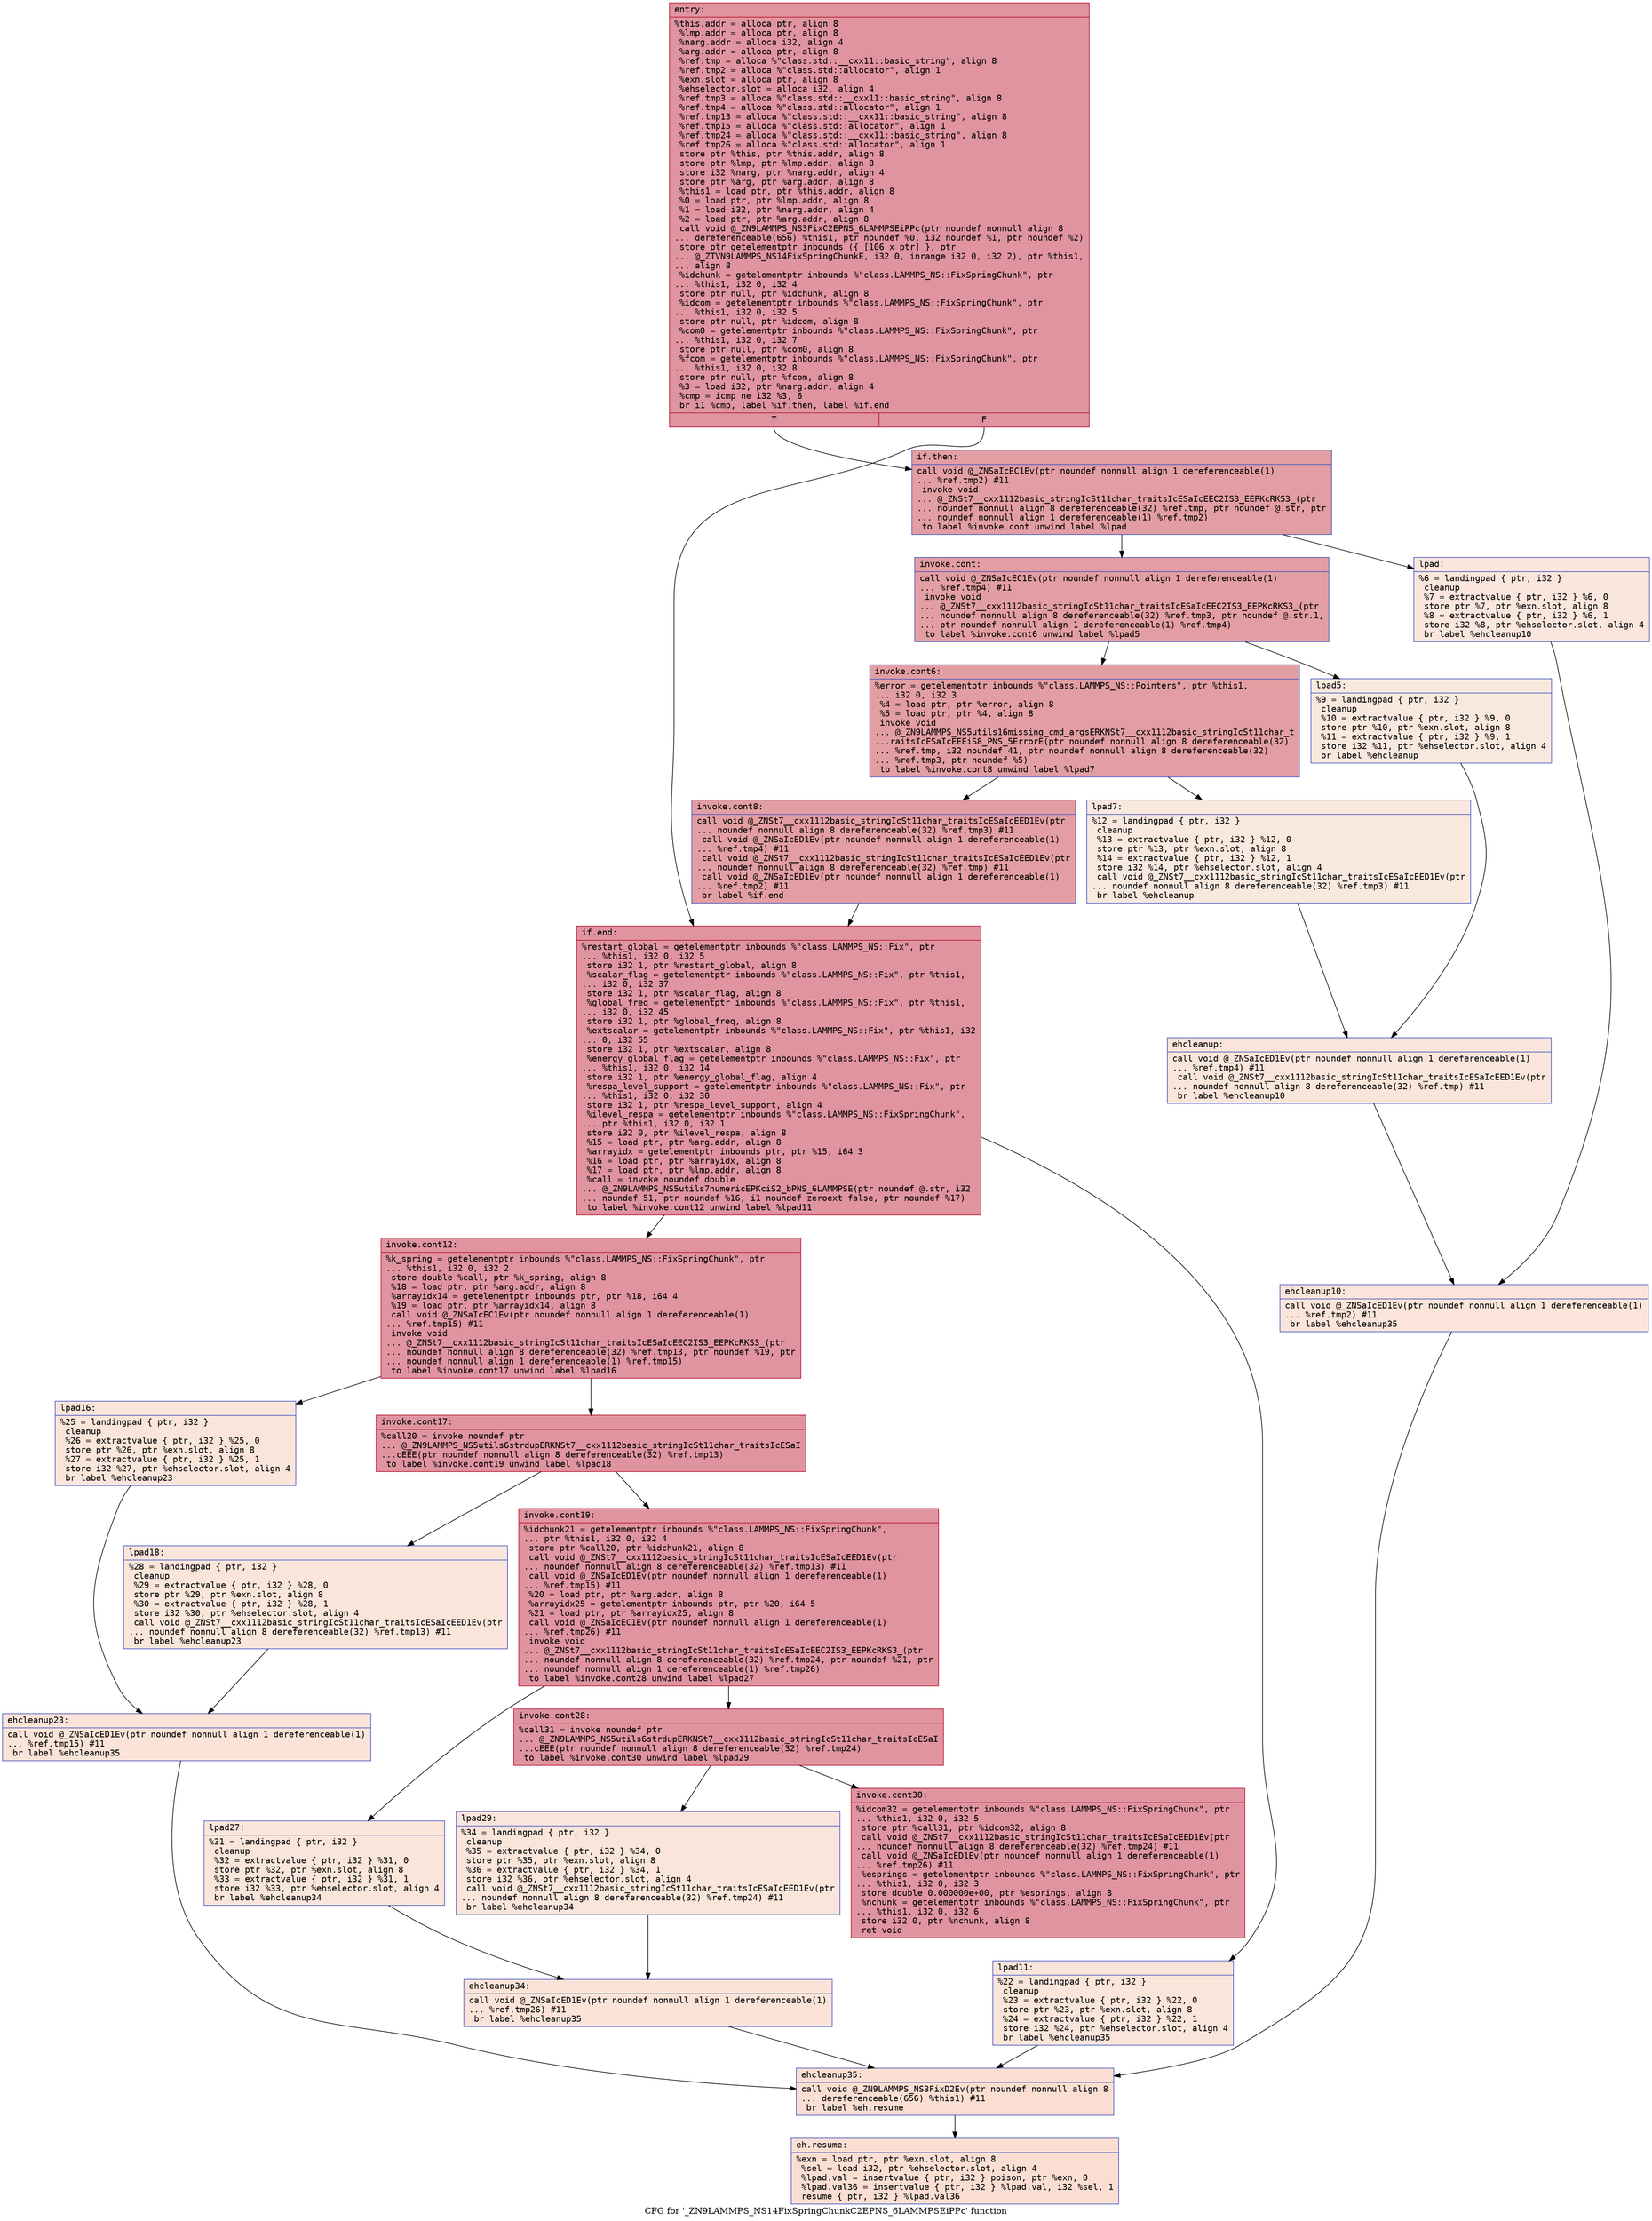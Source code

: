 digraph "CFG for '_ZN9LAMMPS_NS14FixSpringChunkC2EPNS_6LAMMPSEiPPc' function" {
	label="CFG for '_ZN9LAMMPS_NS14FixSpringChunkC2EPNS_6LAMMPSEiPPc' function";

	Node0x55577bc573c0 [shape=record,color="#b70d28ff", style=filled, fillcolor="#b70d2870" fontname="Courier",label="{entry:\l|  %this.addr = alloca ptr, align 8\l  %lmp.addr = alloca ptr, align 8\l  %narg.addr = alloca i32, align 4\l  %arg.addr = alloca ptr, align 8\l  %ref.tmp = alloca %\"class.std::__cxx11::basic_string\", align 8\l  %ref.tmp2 = alloca %\"class.std::allocator\", align 1\l  %exn.slot = alloca ptr, align 8\l  %ehselector.slot = alloca i32, align 4\l  %ref.tmp3 = alloca %\"class.std::__cxx11::basic_string\", align 8\l  %ref.tmp4 = alloca %\"class.std::allocator\", align 1\l  %ref.tmp13 = alloca %\"class.std::__cxx11::basic_string\", align 8\l  %ref.tmp15 = alloca %\"class.std::allocator\", align 1\l  %ref.tmp24 = alloca %\"class.std::__cxx11::basic_string\", align 8\l  %ref.tmp26 = alloca %\"class.std::allocator\", align 1\l  store ptr %this, ptr %this.addr, align 8\l  store ptr %lmp, ptr %lmp.addr, align 8\l  store i32 %narg, ptr %narg.addr, align 4\l  store ptr %arg, ptr %arg.addr, align 8\l  %this1 = load ptr, ptr %this.addr, align 8\l  %0 = load ptr, ptr %lmp.addr, align 8\l  %1 = load i32, ptr %narg.addr, align 4\l  %2 = load ptr, ptr %arg.addr, align 8\l  call void @_ZN9LAMMPS_NS3FixC2EPNS_6LAMMPSEiPPc(ptr noundef nonnull align 8\l... dereferenceable(656) %this1, ptr noundef %0, i32 noundef %1, ptr noundef %2)\l  store ptr getelementptr inbounds (\{ [106 x ptr] \}, ptr\l... @_ZTVN9LAMMPS_NS14FixSpringChunkE, i32 0, inrange i32 0, i32 2), ptr %this1,\l... align 8\l  %idchunk = getelementptr inbounds %\"class.LAMMPS_NS::FixSpringChunk\", ptr\l... %this1, i32 0, i32 4\l  store ptr null, ptr %idchunk, align 8\l  %idcom = getelementptr inbounds %\"class.LAMMPS_NS::FixSpringChunk\", ptr\l... %this1, i32 0, i32 5\l  store ptr null, ptr %idcom, align 8\l  %com0 = getelementptr inbounds %\"class.LAMMPS_NS::FixSpringChunk\", ptr\l... %this1, i32 0, i32 7\l  store ptr null, ptr %com0, align 8\l  %fcom = getelementptr inbounds %\"class.LAMMPS_NS::FixSpringChunk\", ptr\l... %this1, i32 0, i32 8\l  store ptr null, ptr %fcom, align 8\l  %3 = load i32, ptr %narg.addr, align 4\l  %cmp = icmp ne i32 %3, 6\l  br i1 %cmp, label %if.then, label %if.end\l|{<s0>T|<s1>F}}"];
	Node0x55577bc573c0:s0 -> Node0x55577bc5a600[tooltip="entry -> if.then\nProbability 50.00%" ];
	Node0x55577bc573c0:s1 -> Node0x55577bc5a6d0[tooltip="entry -> if.end\nProbability 50.00%" ];
	Node0x55577bc5a600 [shape=record,color="#3d50c3ff", style=filled, fillcolor="#be242e70" fontname="Courier",label="{if.then:\l|  call void @_ZNSaIcEC1Ev(ptr noundef nonnull align 1 dereferenceable(1)\l... %ref.tmp2) #11\l  invoke void\l... @_ZNSt7__cxx1112basic_stringIcSt11char_traitsIcESaIcEEC2IS3_EEPKcRKS3_(ptr\l... noundef nonnull align 8 dereferenceable(32) %ref.tmp, ptr noundef @.str, ptr\l... noundef nonnull align 1 dereferenceable(1) %ref.tmp2)\l          to label %invoke.cont unwind label %lpad\l}"];
	Node0x55577bc5a600 -> Node0x55577bc5ab10[tooltip="if.then -> invoke.cont\nProbability 100.00%" ];
	Node0x55577bc5a600 -> Node0x55577bc5abf0[tooltip="if.then -> lpad\nProbability 0.00%" ];
	Node0x55577bc5ab10 [shape=record,color="#3d50c3ff", style=filled, fillcolor="#be242e70" fontname="Courier",label="{invoke.cont:\l|  call void @_ZNSaIcEC1Ev(ptr noundef nonnull align 1 dereferenceable(1)\l... %ref.tmp4) #11\l  invoke void\l... @_ZNSt7__cxx1112basic_stringIcSt11char_traitsIcESaIcEEC2IS3_EEPKcRKS3_(ptr\l... noundef nonnull align 8 dereferenceable(32) %ref.tmp3, ptr noundef @.str.1,\l... ptr noundef nonnull align 1 dereferenceable(1) %ref.tmp4)\l          to label %invoke.cont6 unwind label %lpad5\l}"];
	Node0x55577bc5ab10 -> Node0x55577bc5af80[tooltip="invoke.cont -> invoke.cont6\nProbability 100.00%" ];
	Node0x55577bc5ab10 -> Node0x55577bc5afd0[tooltip="invoke.cont -> lpad5\nProbability 0.00%" ];
	Node0x55577bc5af80 [shape=record,color="#3d50c3ff", style=filled, fillcolor="#be242e70" fontname="Courier",label="{invoke.cont6:\l|  %error = getelementptr inbounds %\"class.LAMMPS_NS::Pointers\", ptr %this1,\l... i32 0, i32 3\l  %4 = load ptr, ptr %error, align 8\l  %5 = load ptr, ptr %4, align 8\l  invoke void\l... @_ZN9LAMMPS_NS5utils16missing_cmd_argsERKNSt7__cxx1112basic_stringIcSt11char_t\l...raitsIcESaIcEEEiS8_PNS_5ErrorE(ptr noundef nonnull align 8 dereferenceable(32)\l... %ref.tmp, i32 noundef 41, ptr noundef nonnull align 8 dereferenceable(32)\l... %ref.tmp3, ptr noundef %5)\l          to label %invoke.cont8 unwind label %lpad7\l}"];
	Node0x55577bc5af80 -> Node0x55577bc5af30[tooltip="invoke.cont6 -> invoke.cont8\nProbability 100.00%" ];
	Node0x55577bc5af80 -> Node0x55577bc5b3e0[tooltip="invoke.cont6 -> lpad7\nProbability 0.00%" ];
	Node0x55577bc5af30 [shape=record,color="#3d50c3ff", style=filled, fillcolor="#be242e70" fontname="Courier",label="{invoke.cont8:\l|  call void @_ZNSt7__cxx1112basic_stringIcSt11char_traitsIcESaIcEED1Ev(ptr\l... noundef nonnull align 8 dereferenceable(32) %ref.tmp3) #11\l  call void @_ZNSaIcED1Ev(ptr noundef nonnull align 1 dereferenceable(1)\l... %ref.tmp4) #11\l  call void @_ZNSt7__cxx1112basic_stringIcSt11char_traitsIcESaIcEED1Ev(ptr\l... noundef nonnull align 8 dereferenceable(32) %ref.tmp) #11\l  call void @_ZNSaIcED1Ev(ptr noundef nonnull align 1 dereferenceable(1)\l... %ref.tmp2) #11\l  br label %if.end\l}"];
	Node0x55577bc5af30 -> Node0x55577bc5a6d0[tooltip="invoke.cont8 -> if.end\nProbability 100.00%" ];
	Node0x55577bc5abf0 [shape=record,color="#3d50c3ff", style=filled, fillcolor="#f3c7b170" fontname="Courier",label="{lpad:\l|  %6 = landingpad \{ ptr, i32 \}\l          cleanup\l  %7 = extractvalue \{ ptr, i32 \} %6, 0\l  store ptr %7, ptr %exn.slot, align 8\l  %8 = extractvalue \{ ptr, i32 \} %6, 1\l  store i32 %8, ptr %ehselector.slot, align 4\l  br label %ehcleanup10\l}"];
	Node0x55577bc5abf0 -> Node0x55577bc5c010[tooltip="lpad -> ehcleanup10\nProbability 100.00%" ];
	Node0x55577bc5afd0 [shape=record,color="#3d50c3ff", style=filled, fillcolor="#f2cab570" fontname="Courier",label="{lpad5:\l|  %9 = landingpad \{ ptr, i32 \}\l          cleanup\l  %10 = extractvalue \{ ptr, i32 \} %9, 0\l  store ptr %10, ptr %exn.slot, align 8\l  %11 = extractvalue \{ ptr, i32 \} %9, 1\l  store i32 %11, ptr %ehselector.slot, align 4\l  br label %ehcleanup\l}"];
	Node0x55577bc5afd0 -> Node0x55577bc5c3e0[tooltip="lpad5 -> ehcleanup\nProbability 100.00%" ];
	Node0x55577bc5b3e0 [shape=record,color="#3d50c3ff", style=filled, fillcolor="#f2cab570" fontname="Courier",label="{lpad7:\l|  %12 = landingpad \{ ptr, i32 \}\l          cleanup\l  %13 = extractvalue \{ ptr, i32 \} %12, 0\l  store ptr %13, ptr %exn.slot, align 8\l  %14 = extractvalue \{ ptr, i32 \} %12, 1\l  store i32 %14, ptr %ehselector.slot, align 4\l  call void @_ZNSt7__cxx1112basic_stringIcSt11char_traitsIcESaIcEED1Ev(ptr\l... noundef nonnull align 8 dereferenceable(32) %ref.tmp3) #11\l  br label %ehcleanup\l}"];
	Node0x55577bc5b3e0 -> Node0x55577bc5c3e0[tooltip="lpad7 -> ehcleanup\nProbability 100.00%" ];
	Node0x55577bc5c3e0 [shape=record,color="#3d50c3ff", style=filled, fillcolor="#f4c5ad70" fontname="Courier",label="{ehcleanup:\l|  call void @_ZNSaIcED1Ev(ptr noundef nonnull align 1 dereferenceable(1)\l... %ref.tmp4) #11\l  call void @_ZNSt7__cxx1112basic_stringIcSt11char_traitsIcESaIcEED1Ev(ptr\l... noundef nonnull align 8 dereferenceable(32) %ref.tmp) #11\l  br label %ehcleanup10\l}"];
	Node0x55577bc5c3e0 -> Node0x55577bc5c010[tooltip="ehcleanup -> ehcleanup10\nProbability 100.00%" ];
	Node0x55577bc5c010 [shape=record,color="#3d50c3ff", style=filled, fillcolor="#f5c1a970" fontname="Courier",label="{ehcleanup10:\l|  call void @_ZNSaIcED1Ev(ptr noundef nonnull align 1 dereferenceable(1)\l... %ref.tmp2) #11\l  br label %ehcleanup35\l}"];
	Node0x55577bc5c010 -> Node0x55577bc5ccf0[tooltip="ehcleanup10 -> ehcleanup35\nProbability 100.00%" ];
	Node0x55577bc5a6d0 [shape=record,color="#b70d28ff", style=filled, fillcolor="#b70d2870" fontname="Courier",label="{if.end:\l|  %restart_global = getelementptr inbounds %\"class.LAMMPS_NS::Fix\", ptr\l... %this1, i32 0, i32 5\l  store i32 1, ptr %restart_global, align 8\l  %scalar_flag = getelementptr inbounds %\"class.LAMMPS_NS::Fix\", ptr %this1,\l... i32 0, i32 37\l  store i32 1, ptr %scalar_flag, align 8\l  %global_freq = getelementptr inbounds %\"class.LAMMPS_NS::Fix\", ptr %this1,\l... i32 0, i32 45\l  store i32 1, ptr %global_freq, align 8\l  %extscalar = getelementptr inbounds %\"class.LAMMPS_NS::Fix\", ptr %this1, i32\l... 0, i32 55\l  store i32 1, ptr %extscalar, align 8\l  %energy_global_flag = getelementptr inbounds %\"class.LAMMPS_NS::Fix\", ptr\l... %this1, i32 0, i32 14\l  store i32 1, ptr %energy_global_flag, align 4\l  %respa_level_support = getelementptr inbounds %\"class.LAMMPS_NS::Fix\", ptr\l... %this1, i32 0, i32 30\l  store i32 1, ptr %respa_level_support, align 4\l  %ilevel_respa = getelementptr inbounds %\"class.LAMMPS_NS::FixSpringChunk\",\l... ptr %this1, i32 0, i32 1\l  store i32 0, ptr %ilevel_respa, align 8\l  %15 = load ptr, ptr %arg.addr, align 8\l  %arrayidx = getelementptr inbounds ptr, ptr %15, i64 3\l  %16 = load ptr, ptr %arrayidx, align 8\l  %17 = load ptr, ptr %lmp.addr, align 8\l  %call = invoke noundef double\l... @_ZN9LAMMPS_NS5utils7numericEPKciS2_bPNS_6LAMMPSE(ptr noundef @.str, i32\l... noundef 51, ptr noundef %16, i1 noundef zeroext false, ptr noundef %17)\l          to label %invoke.cont12 unwind label %lpad11\l}"];
	Node0x55577bc5a6d0 -> Node0x55577bc5dcf0[tooltip="if.end -> invoke.cont12\nProbability 100.00%" ];
	Node0x55577bc5a6d0 -> Node0x55577bc5dd70[tooltip="if.end -> lpad11\nProbability 0.00%" ];
	Node0x55577bc5dcf0 [shape=record,color="#b70d28ff", style=filled, fillcolor="#b70d2870" fontname="Courier",label="{invoke.cont12:\l|  %k_spring = getelementptr inbounds %\"class.LAMMPS_NS::FixSpringChunk\", ptr\l... %this1, i32 0, i32 2\l  store double %call, ptr %k_spring, align 8\l  %18 = load ptr, ptr %arg.addr, align 8\l  %arrayidx14 = getelementptr inbounds ptr, ptr %18, i64 4\l  %19 = load ptr, ptr %arrayidx14, align 8\l  call void @_ZNSaIcEC1Ev(ptr noundef nonnull align 1 dereferenceable(1)\l... %ref.tmp15) #11\l  invoke void\l... @_ZNSt7__cxx1112basic_stringIcSt11char_traitsIcESaIcEEC2IS3_EEPKcRKS3_(ptr\l... noundef nonnull align 8 dereferenceable(32) %ref.tmp13, ptr noundef %19, ptr\l... noundef nonnull align 1 dereferenceable(1) %ref.tmp15)\l          to label %invoke.cont17 unwind label %lpad16\l}"];
	Node0x55577bc5dcf0 -> Node0x55577bc5eb70[tooltip="invoke.cont12 -> invoke.cont17\nProbability 100.00%" ];
	Node0x55577bc5dcf0 -> Node0x55577bc5ebf0[tooltip="invoke.cont12 -> lpad16\nProbability 0.00%" ];
	Node0x55577bc5eb70 [shape=record,color="#b70d28ff", style=filled, fillcolor="#b70d2870" fontname="Courier",label="{invoke.cont17:\l|  %call20 = invoke noundef ptr\l... @_ZN9LAMMPS_NS5utils6strdupERKNSt7__cxx1112basic_stringIcSt11char_traitsIcESaI\l...cEEE(ptr noundef nonnull align 8 dereferenceable(32) %ref.tmp13)\l          to label %invoke.cont19 unwind label %lpad18\l}"];
	Node0x55577bc5eb70 -> Node0x55577bc5eb20[tooltip="invoke.cont17 -> invoke.cont19\nProbability 100.00%" ];
	Node0x55577bc5eb70 -> Node0x55577bc5edc0[tooltip="invoke.cont17 -> lpad18\nProbability 0.00%" ];
	Node0x55577bc5eb20 [shape=record,color="#b70d28ff", style=filled, fillcolor="#b70d2870" fontname="Courier",label="{invoke.cont19:\l|  %idchunk21 = getelementptr inbounds %\"class.LAMMPS_NS::FixSpringChunk\",\l... ptr %this1, i32 0, i32 4\l  store ptr %call20, ptr %idchunk21, align 8\l  call void @_ZNSt7__cxx1112basic_stringIcSt11char_traitsIcESaIcEED1Ev(ptr\l... noundef nonnull align 8 dereferenceable(32) %ref.tmp13) #11\l  call void @_ZNSaIcED1Ev(ptr noundef nonnull align 1 dereferenceable(1)\l... %ref.tmp15) #11\l  %20 = load ptr, ptr %arg.addr, align 8\l  %arrayidx25 = getelementptr inbounds ptr, ptr %20, i64 5\l  %21 = load ptr, ptr %arrayidx25, align 8\l  call void @_ZNSaIcEC1Ev(ptr noundef nonnull align 1 dereferenceable(1)\l... %ref.tmp26) #11\l  invoke void\l... @_ZNSt7__cxx1112basic_stringIcSt11char_traitsIcESaIcEEC2IS3_EEPKcRKS3_(ptr\l... noundef nonnull align 8 dereferenceable(32) %ref.tmp24, ptr noundef %21, ptr\l... noundef nonnull align 1 dereferenceable(1) %ref.tmp26)\l          to label %invoke.cont28 unwind label %lpad27\l}"];
	Node0x55577bc5eb20 -> Node0x55577bc5f730[tooltip="invoke.cont19 -> invoke.cont28\nProbability 100.00%" ];
	Node0x55577bc5eb20 -> Node0x55577bc5f7b0[tooltip="invoke.cont19 -> lpad27\nProbability 0.00%" ];
	Node0x55577bc5f730 [shape=record,color="#b70d28ff", style=filled, fillcolor="#b70d2870" fontname="Courier",label="{invoke.cont28:\l|  %call31 = invoke noundef ptr\l... @_ZN9LAMMPS_NS5utils6strdupERKNSt7__cxx1112basic_stringIcSt11char_traitsIcESaI\l...cEEE(ptr noundef nonnull align 8 dereferenceable(32) %ref.tmp24)\l          to label %invoke.cont30 unwind label %lpad29\l}"];
	Node0x55577bc5f730 -> Node0x55577bc5f6e0[tooltip="invoke.cont28 -> invoke.cont30\nProbability 100.00%" ];
	Node0x55577bc5f730 -> Node0x55577bc5f920[tooltip="invoke.cont28 -> lpad29\nProbability 0.00%" ];
	Node0x55577bc5f6e0 [shape=record,color="#b70d28ff", style=filled, fillcolor="#b70d2870" fontname="Courier",label="{invoke.cont30:\l|  %idcom32 = getelementptr inbounds %\"class.LAMMPS_NS::FixSpringChunk\", ptr\l... %this1, i32 0, i32 5\l  store ptr %call31, ptr %idcom32, align 8\l  call void @_ZNSt7__cxx1112basic_stringIcSt11char_traitsIcESaIcEED1Ev(ptr\l... noundef nonnull align 8 dereferenceable(32) %ref.tmp24) #11\l  call void @_ZNSaIcED1Ev(ptr noundef nonnull align 1 dereferenceable(1)\l... %ref.tmp26) #11\l  %esprings = getelementptr inbounds %\"class.LAMMPS_NS::FixSpringChunk\", ptr\l... %this1, i32 0, i32 3\l  store double 0.000000e+00, ptr %esprings, align 8\l  %nchunk = getelementptr inbounds %\"class.LAMMPS_NS::FixSpringChunk\", ptr\l... %this1, i32 0, i32 6\l  store i32 0, ptr %nchunk, align 8\l  ret void\l}"];
	Node0x55577bc5dd70 [shape=record,color="#3d50c3ff", style=filled, fillcolor="#f4c5ad70" fontname="Courier",label="{lpad11:\l|  %22 = landingpad \{ ptr, i32 \}\l          cleanup\l  %23 = extractvalue \{ ptr, i32 \} %22, 0\l  store ptr %23, ptr %exn.slot, align 8\l  %24 = extractvalue \{ ptr, i32 \} %22, 1\l  store i32 %24, ptr %ehselector.slot, align 4\l  br label %ehcleanup35\l}"];
	Node0x55577bc5dd70 -> Node0x55577bc5ccf0[tooltip="lpad11 -> ehcleanup35\nProbability 100.00%" ];
	Node0x55577bc5ebf0 [shape=record,color="#3d50c3ff", style=filled, fillcolor="#f4c5ad70" fontname="Courier",label="{lpad16:\l|  %25 = landingpad \{ ptr, i32 \}\l          cleanup\l  %26 = extractvalue \{ ptr, i32 \} %25, 0\l  store ptr %26, ptr %exn.slot, align 8\l  %27 = extractvalue \{ ptr, i32 \} %25, 1\l  store i32 %27, ptr %ehselector.slot, align 4\l  br label %ehcleanup23\l}"];
	Node0x55577bc5ebf0 -> Node0x55577bc61130[tooltip="lpad16 -> ehcleanup23\nProbability 100.00%" ];
	Node0x55577bc5edc0 [shape=record,color="#3d50c3ff", style=filled, fillcolor="#f4c5ad70" fontname="Courier",label="{lpad18:\l|  %28 = landingpad \{ ptr, i32 \}\l          cleanup\l  %29 = extractvalue \{ ptr, i32 \} %28, 0\l  store ptr %29, ptr %exn.slot, align 8\l  %30 = extractvalue \{ ptr, i32 \} %28, 1\l  store i32 %30, ptr %ehselector.slot, align 4\l  call void @_ZNSt7__cxx1112basic_stringIcSt11char_traitsIcESaIcEED1Ev(ptr\l... noundef nonnull align 8 dereferenceable(32) %ref.tmp13) #11\l  br label %ehcleanup23\l}"];
	Node0x55577bc5edc0 -> Node0x55577bc61130[tooltip="lpad18 -> ehcleanup23\nProbability 100.00%" ];
	Node0x55577bc61130 [shape=record,color="#3d50c3ff", style=filled, fillcolor="#f6bfa670" fontname="Courier",label="{ehcleanup23:\l|  call void @_ZNSaIcED1Ev(ptr noundef nonnull align 1 dereferenceable(1)\l... %ref.tmp15) #11\l  br label %ehcleanup35\l}"];
	Node0x55577bc61130 -> Node0x55577bc5ccf0[tooltip="ehcleanup23 -> ehcleanup35\nProbability 100.00%" ];
	Node0x55577bc5f7b0 [shape=record,color="#3d50c3ff", style=filled, fillcolor="#f4c5ad70" fontname="Courier",label="{lpad27:\l|  %31 = landingpad \{ ptr, i32 \}\l          cleanup\l  %32 = extractvalue \{ ptr, i32 \} %31, 0\l  store ptr %32, ptr %exn.slot, align 8\l  %33 = extractvalue \{ ptr, i32 \} %31, 1\l  store i32 %33, ptr %ehselector.slot, align 4\l  br label %ehcleanup34\l}"];
	Node0x55577bc5f7b0 -> Node0x55577bc61a20[tooltip="lpad27 -> ehcleanup34\nProbability 100.00%" ];
	Node0x55577bc5f920 [shape=record,color="#3d50c3ff", style=filled, fillcolor="#f4c5ad70" fontname="Courier",label="{lpad29:\l|  %34 = landingpad \{ ptr, i32 \}\l          cleanup\l  %35 = extractvalue \{ ptr, i32 \} %34, 0\l  store ptr %35, ptr %exn.slot, align 8\l  %36 = extractvalue \{ ptr, i32 \} %34, 1\l  store i32 %36, ptr %ehselector.slot, align 4\l  call void @_ZNSt7__cxx1112basic_stringIcSt11char_traitsIcESaIcEED1Ev(ptr\l... noundef nonnull align 8 dereferenceable(32) %ref.tmp24) #11\l  br label %ehcleanup34\l}"];
	Node0x55577bc5f920 -> Node0x55577bc61a20[tooltip="lpad29 -> ehcleanup34\nProbability 100.00%" ];
	Node0x55577bc61a20 [shape=record,color="#3d50c3ff", style=filled, fillcolor="#f6bfa670" fontname="Courier",label="{ehcleanup34:\l|  call void @_ZNSaIcED1Ev(ptr noundef nonnull align 1 dereferenceable(1)\l... %ref.tmp26) #11\l  br label %ehcleanup35\l}"];
	Node0x55577bc61a20 -> Node0x55577bc5ccf0[tooltip="ehcleanup34 -> ehcleanup35\nProbability 100.00%" ];
	Node0x55577bc5ccf0 [shape=record,color="#3d50c3ff", style=filled, fillcolor="#f7b59970" fontname="Courier",label="{ehcleanup35:\l|  call void @_ZN9LAMMPS_NS3FixD2Ev(ptr noundef nonnull align 8\l... dereferenceable(656) %this1) #11\l  br label %eh.resume\l}"];
	Node0x55577bc5ccf0 -> Node0x55577bc62260[tooltip="ehcleanup35 -> eh.resume\nProbability 100.00%" ];
	Node0x55577bc62260 [shape=record,color="#3d50c3ff", style=filled, fillcolor="#f7b59970" fontname="Courier",label="{eh.resume:\l|  %exn = load ptr, ptr %exn.slot, align 8\l  %sel = load i32, ptr %ehselector.slot, align 4\l  %lpad.val = insertvalue \{ ptr, i32 \} poison, ptr %exn, 0\l  %lpad.val36 = insertvalue \{ ptr, i32 \} %lpad.val, i32 %sel, 1\l  resume \{ ptr, i32 \} %lpad.val36\l}"];
}
